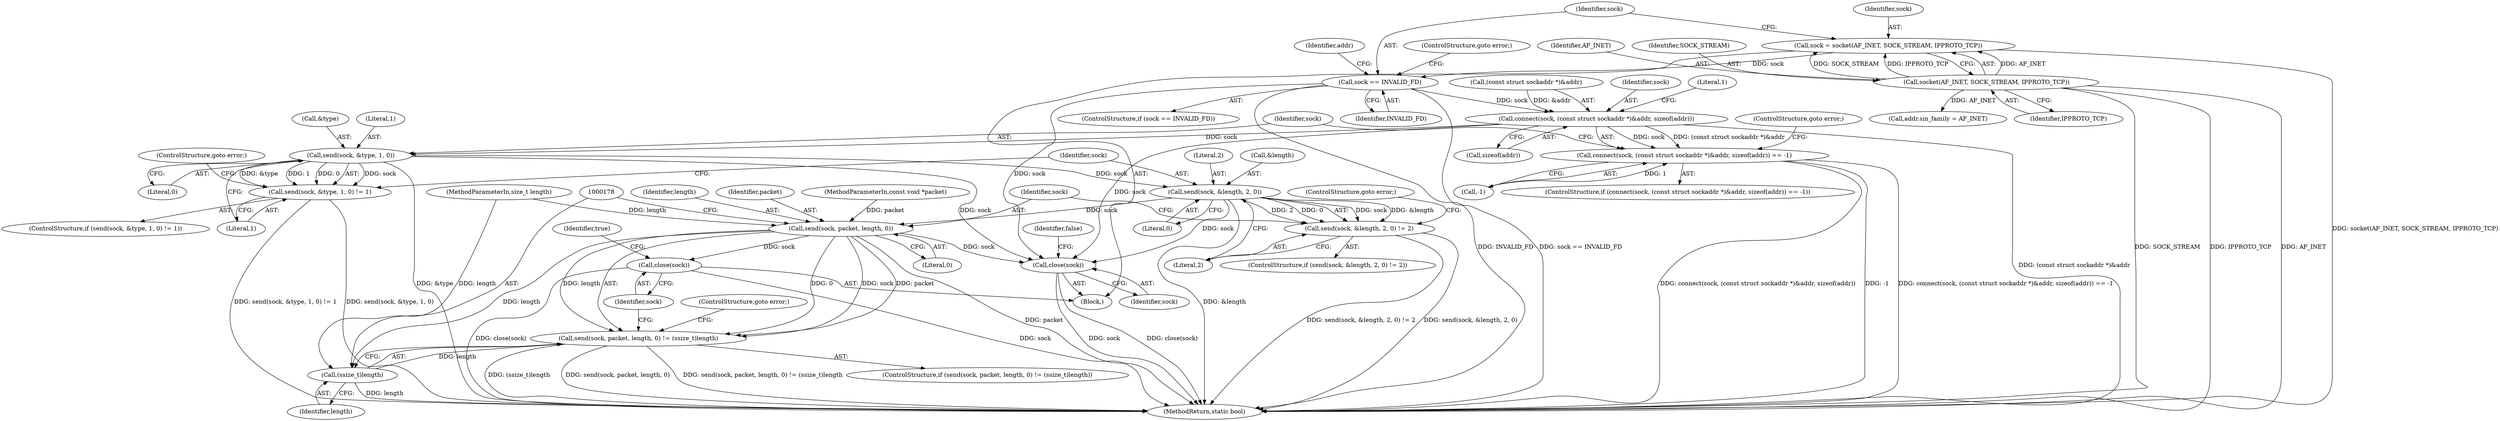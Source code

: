 digraph "1_Android_472271b153c5dc53c28beac55480a8d8434b2d5c_69@API" {
"1000106" [label="(Call,sock = socket(AF_INET, SOCK_STREAM, IPPROTO_TCP))"];
"1000108" [label="(Call,socket(AF_INET, SOCK_STREAM, IPPROTO_TCP))"];
"1000113" [label="(Call,sock == INVALID_FD)"];
"1000139" [label="(Call,connect(sock, (const struct sockaddr *)&addr, sizeof(addr)))"];
"1000138" [label="(Call,connect(sock, (const struct sockaddr *)&addr, sizeof(addr)) == -1)"];
"1000152" [label="(Call,send(sock, &type, 1, 0))"];
"1000151" [label="(Call,send(sock, &type, 1, 0) != 1)"];
"1000162" [label="(Call,send(sock, &length, 2, 0))"];
"1000161" [label="(Call,send(sock, &length, 2, 0) != 2)"];
"1000172" [label="(Call,send(sock, packet, length, 0))"];
"1000171" [label="(Call,send(sock, packet, length, 0) != (ssize_t)length)"];
"1000177" [label="(Call,(ssize_t)length)"];
"1000181" [label="(Call,close(sock))"];
"1000186" [label="(Call,close(sock))"];
"1000157" [label="(Literal,0)"];
"1000175" [label="(Identifier,length)"];
"1000154" [label="(Call,&type)"];
"1000141" [label="(Call,(const struct sockaddr *)&addr)"];
"1000180" [label="(ControlStructure,goto error;)"];
"1000162" [label="(Call,send(sock, &length, 2, 0))"];
"1000138" [label="(Call,connect(sock, (const struct sockaddr *)&addr, sizeof(addr)) == -1)"];
"1000140" [label="(Identifier,sock)"];
"1000110" [label="(Identifier,SOCK_STREAM)"];
"1000153" [label="(Identifier,sock)"];
"1000156" [label="(Literal,1)"];
"1000108" [label="(Call,socket(AF_INET, SOCK_STREAM, IPPROTO_TCP))"];
"1000115" [label="(Identifier,INVALID_FD)"];
"1000168" [label="(Literal,2)"];
"1000163" [label="(Identifier,sock)"];
"1000103" [label="(MethodParameterIn,size_t length)"];
"1000118" [label="(Call,addr.sin_family = AF_INET)"];
"1000186" [label="(Call,close(sock))"];
"1000173" [label="(Identifier,sock)"];
"1000170" [label="(ControlStructure,if (send(sock, packet, length, 0) != (ssize_t)length))"];
"1000161" [label="(Call,send(sock, &length, 2, 0) != 2)"];
"1000176" [label="(Literal,0)"];
"1000177" [label="(Call,(ssize_t)length)"];
"1000150" [label="(ControlStructure,if (send(sock, &type, 1, 0) != 1))"];
"1000113" [label="(Call,sock == INVALID_FD)"];
"1000151" [label="(Call,send(sock, &type, 1, 0) != 1)"];
"1000164" [label="(Call,&length)"];
"1000147" [label="(Call,-1)"];
"1000111" [label="(Identifier,IPPROTO_TCP)"];
"1000160" [label="(ControlStructure,if (send(sock, &length, 2, 0) != 2))"];
"1000169" [label="(ControlStructure,goto error;)"];
"1000174" [label="(Identifier,packet)"];
"1000106" [label="(Call,sock = socket(AF_INET, SOCK_STREAM, IPPROTO_TCP))"];
"1000112" [label="(ControlStructure,if (sock == INVALID_FD))"];
"1000107" [label="(Identifier,sock)"];
"1000145" [label="(Call,sizeof(addr))"];
"1000149" [label="(ControlStructure,goto error;)"];
"1000184" [label="(Identifier,true)"];
"1000104" [label="(Block,)"];
"1000187" [label="(Identifier,sock)"];
"1000152" [label="(Call,send(sock, &type, 1, 0))"];
"1000189" [label="(Identifier,false)"];
"1000102" [label="(MethodParameterIn,const void *packet)"];
"1000158" [label="(Literal,1)"];
"1000116" [label="(ControlStructure,goto error;)"];
"1000139" [label="(Call,connect(sock, (const struct sockaddr *)&addr, sizeof(addr)))"];
"1000120" [label="(Identifier,addr)"];
"1000167" [label="(Literal,0)"];
"1000137" [label="(ControlStructure,if (connect(sock, (const struct sockaddr *)&addr, sizeof(addr)) == -1))"];
"1000148" [label="(Literal,1)"];
"1000114" [label="(Identifier,sock)"];
"1000179" [label="(Identifier,length)"];
"1000171" [label="(Call,send(sock, packet, length, 0) != (ssize_t)length)"];
"1000159" [label="(ControlStructure,goto error;)"];
"1000166" [label="(Literal,2)"];
"1000181" [label="(Call,close(sock))"];
"1000182" [label="(Identifier,sock)"];
"1000109" [label="(Identifier,AF_INET)"];
"1000190" [label="(MethodReturn,static bool)"];
"1000172" [label="(Call,send(sock, packet, length, 0))"];
"1000106" -> "1000104"  [label="AST: "];
"1000106" -> "1000108"  [label="CFG: "];
"1000107" -> "1000106"  [label="AST: "];
"1000108" -> "1000106"  [label="AST: "];
"1000114" -> "1000106"  [label="CFG: "];
"1000106" -> "1000190"  [label="DDG: socket(AF_INET, SOCK_STREAM, IPPROTO_TCP)"];
"1000108" -> "1000106"  [label="DDG: AF_INET"];
"1000108" -> "1000106"  [label="DDG: SOCK_STREAM"];
"1000108" -> "1000106"  [label="DDG: IPPROTO_TCP"];
"1000106" -> "1000113"  [label="DDG: sock"];
"1000108" -> "1000111"  [label="CFG: "];
"1000109" -> "1000108"  [label="AST: "];
"1000110" -> "1000108"  [label="AST: "];
"1000111" -> "1000108"  [label="AST: "];
"1000108" -> "1000190"  [label="DDG: SOCK_STREAM"];
"1000108" -> "1000190"  [label="DDG: IPPROTO_TCP"];
"1000108" -> "1000190"  [label="DDG: AF_INET"];
"1000108" -> "1000118"  [label="DDG: AF_INET"];
"1000113" -> "1000112"  [label="AST: "];
"1000113" -> "1000115"  [label="CFG: "];
"1000114" -> "1000113"  [label="AST: "];
"1000115" -> "1000113"  [label="AST: "];
"1000116" -> "1000113"  [label="CFG: "];
"1000120" -> "1000113"  [label="CFG: "];
"1000113" -> "1000190"  [label="DDG: INVALID_FD"];
"1000113" -> "1000190"  [label="DDG: sock == INVALID_FD"];
"1000113" -> "1000139"  [label="DDG: sock"];
"1000113" -> "1000186"  [label="DDG: sock"];
"1000139" -> "1000138"  [label="AST: "];
"1000139" -> "1000145"  [label="CFG: "];
"1000140" -> "1000139"  [label="AST: "];
"1000141" -> "1000139"  [label="AST: "];
"1000145" -> "1000139"  [label="AST: "];
"1000148" -> "1000139"  [label="CFG: "];
"1000139" -> "1000190"  [label="DDG: (const struct sockaddr *)&addr"];
"1000139" -> "1000138"  [label="DDG: sock"];
"1000139" -> "1000138"  [label="DDG: (const struct sockaddr *)&addr"];
"1000141" -> "1000139"  [label="DDG: &addr"];
"1000139" -> "1000152"  [label="DDG: sock"];
"1000139" -> "1000186"  [label="DDG: sock"];
"1000138" -> "1000137"  [label="AST: "];
"1000138" -> "1000147"  [label="CFG: "];
"1000147" -> "1000138"  [label="AST: "];
"1000149" -> "1000138"  [label="CFG: "];
"1000153" -> "1000138"  [label="CFG: "];
"1000138" -> "1000190"  [label="DDG: connect(sock, (const struct sockaddr *)&addr, sizeof(addr)) == -1"];
"1000138" -> "1000190"  [label="DDG: connect(sock, (const struct sockaddr *)&addr, sizeof(addr))"];
"1000138" -> "1000190"  [label="DDG: -1"];
"1000147" -> "1000138"  [label="DDG: 1"];
"1000152" -> "1000151"  [label="AST: "];
"1000152" -> "1000157"  [label="CFG: "];
"1000153" -> "1000152"  [label="AST: "];
"1000154" -> "1000152"  [label="AST: "];
"1000156" -> "1000152"  [label="AST: "];
"1000157" -> "1000152"  [label="AST: "];
"1000158" -> "1000152"  [label="CFG: "];
"1000152" -> "1000190"  [label="DDG: &type"];
"1000152" -> "1000151"  [label="DDG: sock"];
"1000152" -> "1000151"  [label="DDG: &type"];
"1000152" -> "1000151"  [label="DDG: 1"];
"1000152" -> "1000151"  [label="DDG: 0"];
"1000152" -> "1000162"  [label="DDG: sock"];
"1000152" -> "1000186"  [label="DDG: sock"];
"1000151" -> "1000150"  [label="AST: "];
"1000151" -> "1000158"  [label="CFG: "];
"1000158" -> "1000151"  [label="AST: "];
"1000159" -> "1000151"  [label="CFG: "];
"1000163" -> "1000151"  [label="CFG: "];
"1000151" -> "1000190"  [label="DDG: send(sock, &type, 1, 0) != 1"];
"1000151" -> "1000190"  [label="DDG: send(sock, &type, 1, 0)"];
"1000162" -> "1000161"  [label="AST: "];
"1000162" -> "1000167"  [label="CFG: "];
"1000163" -> "1000162"  [label="AST: "];
"1000164" -> "1000162"  [label="AST: "];
"1000166" -> "1000162"  [label="AST: "];
"1000167" -> "1000162"  [label="AST: "];
"1000168" -> "1000162"  [label="CFG: "];
"1000162" -> "1000190"  [label="DDG: &length"];
"1000162" -> "1000161"  [label="DDG: sock"];
"1000162" -> "1000161"  [label="DDG: &length"];
"1000162" -> "1000161"  [label="DDG: 2"];
"1000162" -> "1000161"  [label="DDG: 0"];
"1000162" -> "1000172"  [label="DDG: sock"];
"1000162" -> "1000186"  [label="DDG: sock"];
"1000161" -> "1000160"  [label="AST: "];
"1000161" -> "1000168"  [label="CFG: "];
"1000168" -> "1000161"  [label="AST: "];
"1000169" -> "1000161"  [label="CFG: "];
"1000173" -> "1000161"  [label="CFG: "];
"1000161" -> "1000190"  [label="DDG: send(sock, &length, 2, 0)"];
"1000161" -> "1000190"  [label="DDG: send(sock, &length, 2, 0) != 2"];
"1000172" -> "1000171"  [label="AST: "];
"1000172" -> "1000176"  [label="CFG: "];
"1000173" -> "1000172"  [label="AST: "];
"1000174" -> "1000172"  [label="AST: "];
"1000175" -> "1000172"  [label="AST: "];
"1000176" -> "1000172"  [label="AST: "];
"1000178" -> "1000172"  [label="CFG: "];
"1000172" -> "1000190"  [label="DDG: packet"];
"1000172" -> "1000171"  [label="DDG: sock"];
"1000172" -> "1000171"  [label="DDG: packet"];
"1000172" -> "1000171"  [label="DDG: length"];
"1000172" -> "1000171"  [label="DDG: 0"];
"1000102" -> "1000172"  [label="DDG: packet"];
"1000103" -> "1000172"  [label="DDG: length"];
"1000172" -> "1000177"  [label="DDG: length"];
"1000172" -> "1000181"  [label="DDG: sock"];
"1000172" -> "1000186"  [label="DDG: sock"];
"1000171" -> "1000170"  [label="AST: "];
"1000171" -> "1000177"  [label="CFG: "];
"1000177" -> "1000171"  [label="AST: "];
"1000180" -> "1000171"  [label="CFG: "];
"1000182" -> "1000171"  [label="CFG: "];
"1000171" -> "1000190"  [label="DDG: (ssize_t)length"];
"1000171" -> "1000190"  [label="DDG: send(sock, packet, length, 0)"];
"1000171" -> "1000190"  [label="DDG: send(sock, packet, length, 0) != (ssize_t)length"];
"1000177" -> "1000171"  [label="DDG: length"];
"1000177" -> "1000179"  [label="CFG: "];
"1000178" -> "1000177"  [label="AST: "];
"1000179" -> "1000177"  [label="AST: "];
"1000177" -> "1000190"  [label="DDG: length"];
"1000103" -> "1000177"  [label="DDG: length"];
"1000181" -> "1000104"  [label="AST: "];
"1000181" -> "1000182"  [label="CFG: "];
"1000182" -> "1000181"  [label="AST: "];
"1000184" -> "1000181"  [label="CFG: "];
"1000181" -> "1000190"  [label="DDG: sock"];
"1000181" -> "1000190"  [label="DDG: close(sock)"];
"1000186" -> "1000104"  [label="AST: "];
"1000186" -> "1000187"  [label="CFG: "];
"1000187" -> "1000186"  [label="AST: "];
"1000189" -> "1000186"  [label="CFG: "];
"1000186" -> "1000190"  [label="DDG: close(sock)"];
"1000186" -> "1000190"  [label="DDG: sock"];
}
